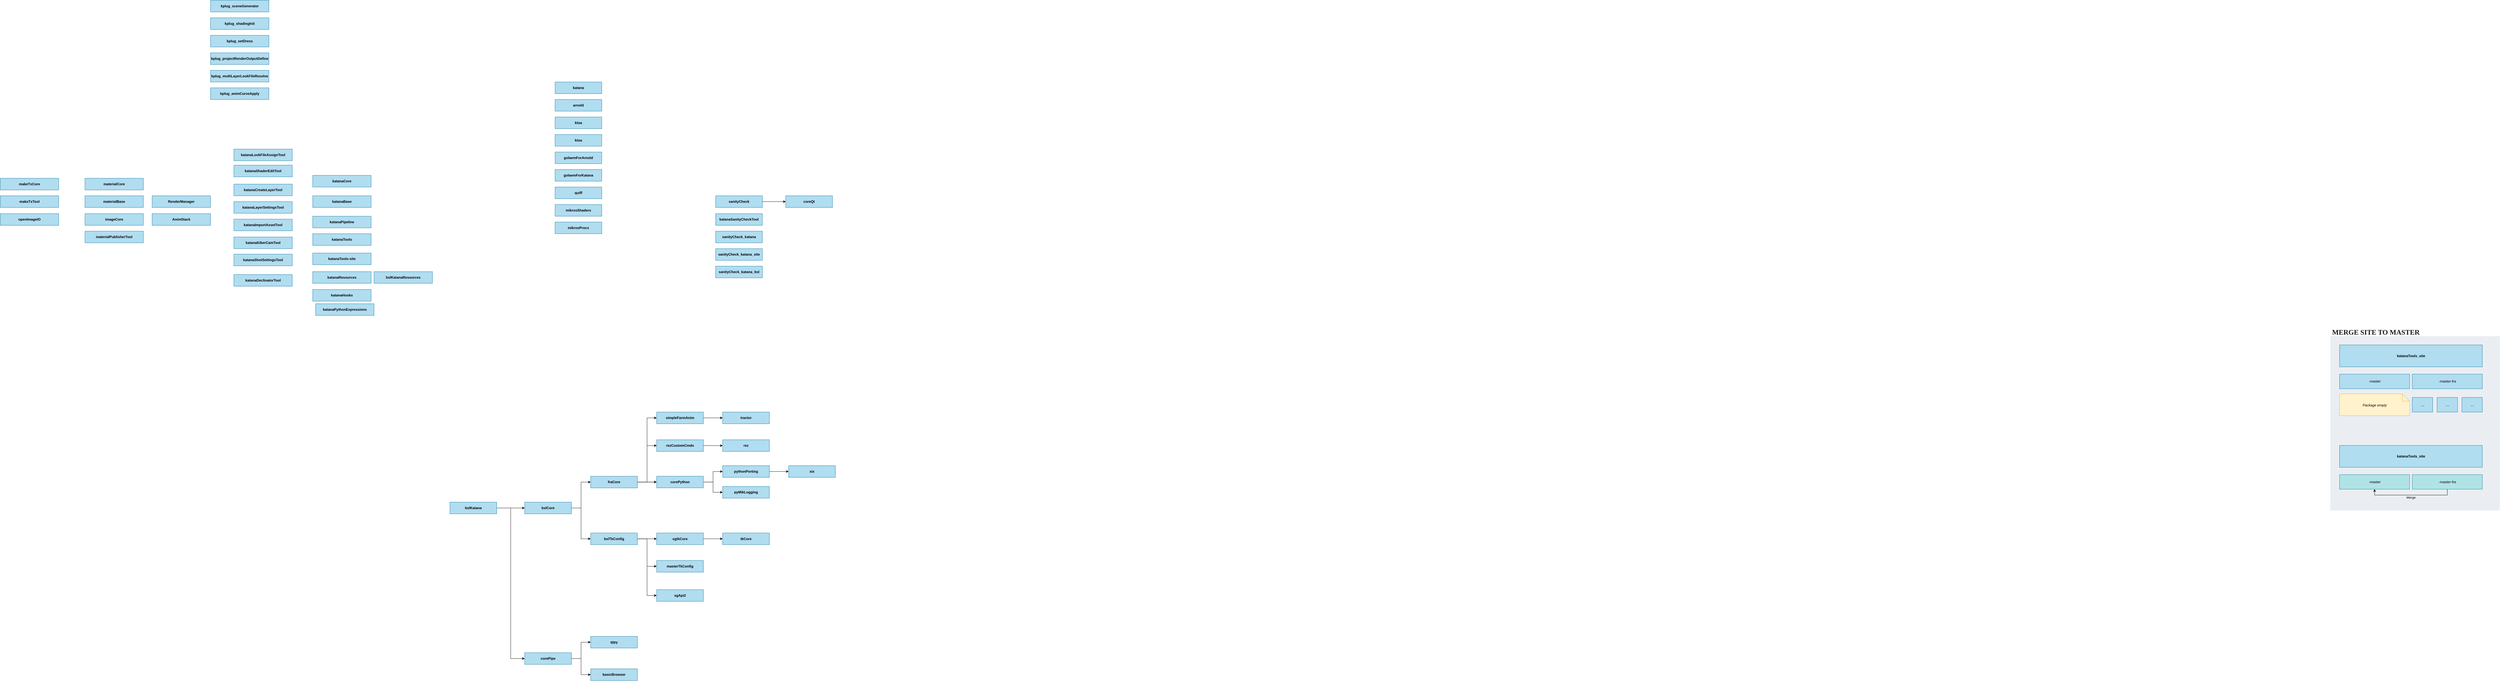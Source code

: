 <mxfile version="20.8.19" type="github">
  <diagram name="Page-1" id="fNj0-TE6Fdqqiyk1-ISK">
    <mxGraphModel dx="2496" dy="2524" grid="1" gridSize="10" guides="1" tooltips="1" connect="1" arrows="1" fold="1" page="0" pageScale="1" pageWidth="827" pageHeight="1169" math="0" shadow="0">
      <root>
        <mxCell id="0" />
        <mxCell id="1" parent="0" />
        <mxCell id="ArCHf40UDOw1Z-b-1YcN-1" value="" style="rounded=0;whiteSpace=wrap;html=1;fontFamily=Montserrat;fontSource=https%3A%2F%2Ffonts.googleapis.com%2Fcss%3Ffamily%3DMontserrat;fontSize=24;fillColor=#bac8d3;strokeColor=none;opacity=30;" parent="1" vertex="1">
          <mxGeometry x="6440" y="-568.75" width="580" height="597.5" as="geometry" />
        </mxCell>
        <mxCell id="ArCHf40UDOw1Z-b-1YcN-2" value="katanaTools_site" style="rounded=0;whiteSpace=wrap;html=1;fillColor=#b1ddf0;strokeColor=#10739e;fontStyle=1" parent="1" vertex="1">
          <mxGeometry x="6471.5" y="-538.75" width="489" height="75" as="geometry" />
        </mxCell>
        <mxCell id="ArCHf40UDOw1Z-b-1YcN-3" value="MERGE SITE TO MASTER" style="text;fillColor=none;align=left;verticalAlign=middle;spacingLeft=4;spacingRight=4;overflow=hidden;points=[[0,0.5],[1,0.5]];portConstraint=eastwest;rotatable=0;whiteSpace=wrap;html=1;fontFamily=Montserrat;fontSource=https%3A%2F%2Ffonts.googleapis.com%2Fcss%3Ffamily%3DMontserrat;fontStyle=1;fontSize=24;fontColor=#1A1A1A;" parent="1" vertex="1">
          <mxGeometry x="6440" y="-598.75" width="320" height="30" as="geometry" />
        </mxCell>
        <mxCell id="ArCHf40UDOw1Z-b-1YcN-4" value="&lt;div style=&quot;text-align: start;&quot;&gt;&lt;span style=&quot;background-color: initial; font-weight: 400;&quot;&gt;-master&lt;/span&gt;&lt;/div&gt;" style="rounded=0;whiteSpace=wrap;html=1;fillColor=#b1ddf0;strokeColor=#10739e;fontStyle=1;fontSize=12;" parent="1" vertex="1">
          <mxGeometry x="6471.5" y="-438.75" width="240" height="50" as="geometry" />
        </mxCell>
        <mxCell id="ArCHf40UDOw1Z-b-1YcN-5" value="&lt;span style=&quot;font-size: 12px; text-align: start; font-weight: normal;&quot;&gt;-master-fra&lt;/span&gt;" style="rounded=0;whiteSpace=wrap;html=1;fillColor=#b1ddf0;strokeColor=#10739e;fontStyle=1;fontSize=12;" parent="1" vertex="1">
          <mxGeometry x="6720.5" y="-438.75" width="240" height="50" as="geometry" />
        </mxCell>
        <mxCell id="ArCHf40UDOw1Z-b-1YcN-6" value="Package empty" style="shape=note2;boundedLbl=1;whiteSpace=wrap;html=1;size=25;verticalAlign=top;align=center;fontFamily=Helvetica;fontSize=12;fillColor=#fff2cc;strokeColor=#d6b656;fontStyle=2;" parent="1" vertex="1">
          <mxGeometry x="6471.5" y="-371.25" width="240" height="75" as="geometry" />
        </mxCell>
        <mxCell id="ArCHf40UDOw1Z-b-1YcN-7" value="&lt;span style=&quot;color: rgb(23, 43, 77); font-family: -apple-system, BlinkMacSystemFont, &amp;quot;Segoe UI&amp;quot;, Roboto, Oxygen, Ubuntu, &amp;quot;Fira Sans&amp;quot;, &amp;quot;Droid Sans&amp;quot;, &amp;quot;Helvetica Neue&amp;quot;, sans-serif; font-size: 14px; text-align: start; font-weight: normal;&quot;&gt;...&lt;/span&gt;" style="rounded=0;whiteSpace=wrap;html=1;fillColor=#b1ddf0;strokeColor=#10739e;fontStyle=1" parent="1" vertex="1">
          <mxGeometry x="6720.5" y="-358.75" width="70" height="50" as="geometry" />
        </mxCell>
        <mxCell id="ArCHf40UDOw1Z-b-1YcN-8" value="&lt;span style=&quot;color: rgb(23, 43, 77); font-family: -apple-system, BlinkMacSystemFont, &amp;quot;Segoe UI&amp;quot;, Roboto, Oxygen, Ubuntu, &amp;quot;Fira Sans&amp;quot;, &amp;quot;Droid Sans&amp;quot;, &amp;quot;Helvetica Neue&amp;quot;, sans-serif; font-size: 14px; text-align: start; font-weight: normal;&quot;&gt;...&lt;/span&gt;" style="rounded=0;whiteSpace=wrap;html=1;fillColor=#b1ddf0;strokeColor=#10739e;fontStyle=1" parent="1" vertex="1">
          <mxGeometry x="6890.5" y="-358.75" width="70" height="50" as="geometry" />
        </mxCell>
        <mxCell id="ArCHf40UDOw1Z-b-1YcN-9" value="&lt;span style=&quot;color: rgb(23, 43, 77); font-family: -apple-system, BlinkMacSystemFont, &amp;quot;Segoe UI&amp;quot;, Roboto, Oxygen, Ubuntu, &amp;quot;Fira Sans&amp;quot;, &amp;quot;Droid Sans&amp;quot;, &amp;quot;Helvetica Neue&amp;quot;, sans-serif; font-size: 14px; text-align: start; font-weight: normal;&quot;&gt;...&lt;/span&gt;" style="rounded=0;whiteSpace=wrap;html=1;fillColor=#b1ddf0;strokeColor=#10739e;fontStyle=1" parent="1" vertex="1">
          <mxGeometry x="6805.5" y="-358.75" width="70" height="50" as="geometry" />
        </mxCell>
        <mxCell id="ArCHf40UDOw1Z-b-1YcN-10" value="katanaTools_site" style="rounded=0;whiteSpace=wrap;html=1;fillColor=#b1ddf0;strokeColor=#10739e;fontStyle=1" parent="1" vertex="1">
          <mxGeometry x="6471.5" y="-194.33" width="489" height="75" as="geometry" />
        </mxCell>
        <mxCell id="ArCHf40UDOw1Z-b-1YcN-11" value="&lt;div style=&quot;text-align: start;&quot;&gt;&lt;span style=&quot;background-color: initial; font-weight: 400;&quot;&gt;-master&lt;/span&gt;&lt;/div&gt;" style="rounded=0;whiteSpace=wrap;html=1;fillColor=#b0e3e6;strokeColor=#0e8088;fontStyle=1;fontSize=12;" parent="1" vertex="1">
          <mxGeometry x="6471.5" y="-94.33" width="240" height="50" as="geometry" />
        </mxCell>
        <mxCell id="ArCHf40UDOw1Z-b-1YcN-12" style="edgeStyle=orthogonalEdgeStyle;rounded=0;orthogonalLoop=1;jettySize=auto;html=1;entryX=0.5;entryY=1;entryDx=0;entryDy=0;exitX=0.5;exitY=1;exitDx=0;exitDy=0;" parent="1" source="ArCHf40UDOw1Z-b-1YcN-14" target="ArCHf40UDOw1Z-b-1YcN-11" edge="1">
          <mxGeometry relative="1" as="geometry" />
        </mxCell>
        <mxCell id="ArCHf40UDOw1Z-b-1YcN-13" value="Merge" style="edgeLabel;html=1;align=center;verticalAlign=middle;resizable=0;points=[];labelBackgroundColor=none;" parent="ArCHf40UDOw1Z-b-1YcN-12" vertex="1" connectable="0">
          <mxGeometry x="0.076" y="1" relative="1" as="geometry">
            <mxPoint x="11" y="7" as="offset" />
          </mxGeometry>
        </mxCell>
        <mxCell id="ArCHf40UDOw1Z-b-1YcN-14" value="&lt;span style=&quot;font-size: 12px; text-align: start; font-weight: normal;&quot;&gt;-master-fra&lt;/span&gt;" style="rounded=0;whiteSpace=wrap;html=1;fillColor=#b0e3e6;strokeColor=#0e8088;fontStyle=1;fontSize=12;" parent="1" vertex="1">
          <mxGeometry x="6720.5" y="-94.33" width="240" height="50" as="geometry" />
        </mxCell>
        <mxCell id="ArCHf40UDOw1Z-b-1YcN-27" style="edgeStyle=orthogonalEdgeStyle;rounded=0;orthogonalLoop=1;jettySize=auto;html=1;entryX=0;entryY=0.5;entryDx=0;entryDy=0;" parent="1" source="ArCHf40UDOw1Z-b-1YcN-15" target="ArCHf40UDOw1Z-b-1YcN-16" edge="1">
          <mxGeometry relative="1" as="geometry" />
        </mxCell>
        <mxCell id="ArCHf40UDOw1Z-b-1YcN-28" style="edgeStyle=orthogonalEdgeStyle;rounded=0;orthogonalLoop=1;jettySize=auto;html=1;entryX=0;entryY=0.5;entryDx=0;entryDy=0;" parent="1" source="ArCHf40UDOw1Z-b-1YcN-15" target="ArCHf40UDOw1Z-b-1YcN-18" edge="1">
          <mxGeometry relative="1" as="geometry" />
        </mxCell>
        <mxCell id="ArCHf40UDOw1Z-b-1YcN-15" value="bslCore" style="rounded=0;whiteSpace=wrap;html=1;fillColor=#b1ddf0;strokeColor=#10739e;fontStyle=1" parent="1" vertex="1">
          <mxGeometry x="256" width="160" height="40" as="geometry" />
        </mxCell>
        <mxCell id="ArCHf40UDOw1Z-b-1YcN-32" value="" style="edgeStyle=orthogonalEdgeStyle;rounded=0;orthogonalLoop=1;jettySize=auto;html=1;" parent="1" source="ArCHf40UDOw1Z-b-1YcN-16" target="ArCHf40UDOw1Z-b-1YcN-31" edge="1">
          <mxGeometry relative="1" as="geometry" />
        </mxCell>
        <mxCell id="ArCHf40UDOw1Z-b-1YcN-48" value="" style="edgeStyle=orthogonalEdgeStyle;rounded=0;orthogonalLoop=1;jettySize=auto;html=1;" parent="1" source="ArCHf40UDOw1Z-b-1YcN-16" target="ArCHf40UDOw1Z-b-1YcN-31" edge="1">
          <mxGeometry relative="1" as="geometry" />
        </mxCell>
        <mxCell id="ArCHf40UDOw1Z-b-1YcN-53" style="edgeStyle=orthogonalEdgeStyle;rounded=0;orthogonalLoop=1;jettySize=auto;html=1;entryX=0;entryY=0.5;entryDx=0;entryDy=0;" parent="1" source="ArCHf40UDOw1Z-b-1YcN-16" target="ArCHf40UDOw1Z-b-1YcN-51" edge="1">
          <mxGeometry relative="1" as="geometry" />
        </mxCell>
        <mxCell id="ArCHf40UDOw1Z-b-1YcN-54" style="edgeStyle=orthogonalEdgeStyle;rounded=0;orthogonalLoop=1;jettySize=auto;html=1;entryX=0;entryY=0.5;entryDx=0;entryDy=0;" parent="1" source="ArCHf40UDOw1Z-b-1YcN-16" target="ArCHf40UDOw1Z-b-1YcN-24" edge="1">
          <mxGeometry relative="1" as="geometry" />
        </mxCell>
        <mxCell id="ArCHf40UDOw1Z-b-1YcN-16" value="fraCore" style="rounded=0;whiteSpace=wrap;html=1;fillColor=#b1ddf0;strokeColor=#10739e;fontStyle=1" parent="1" vertex="1">
          <mxGeometry x="482" y="-88.75" width="160" height="40" as="geometry" />
        </mxCell>
        <mxCell id="ArCHf40UDOw1Z-b-1YcN-30" value="" style="edgeStyle=orthogonalEdgeStyle;rounded=0;orthogonalLoop=1;jettySize=auto;html=1;" parent="1" source="ArCHf40UDOw1Z-b-1YcN-18" target="ArCHf40UDOw1Z-b-1YcN-29" edge="1">
          <mxGeometry relative="1" as="geometry" />
        </mxCell>
        <mxCell id="ArCHf40UDOw1Z-b-1YcN-57" style="edgeStyle=orthogonalEdgeStyle;rounded=0;orthogonalLoop=1;jettySize=auto;html=1;entryX=0;entryY=0.5;entryDx=0;entryDy=0;" parent="1" source="ArCHf40UDOw1Z-b-1YcN-18" target="ArCHf40UDOw1Z-b-1YcN-55" edge="1">
          <mxGeometry relative="1" as="geometry" />
        </mxCell>
        <mxCell id="ArCHf40UDOw1Z-b-1YcN-58" style="edgeStyle=orthogonalEdgeStyle;rounded=0;orthogonalLoop=1;jettySize=auto;html=1;entryX=0;entryY=0.5;entryDx=0;entryDy=0;" parent="1" source="ArCHf40UDOw1Z-b-1YcN-18" target="ArCHf40UDOw1Z-b-1YcN-56" edge="1">
          <mxGeometry relative="1" as="geometry" />
        </mxCell>
        <mxCell id="ArCHf40UDOw1Z-b-1YcN-18" value="bslTkConfig" style="rounded=0;whiteSpace=wrap;html=1;fillColor=#b1ddf0;strokeColor=#10739e;fontStyle=1" parent="1" vertex="1">
          <mxGeometry x="482" y="105.67" width="160" height="40" as="geometry" />
        </mxCell>
        <mxCell id="ArCHf40UDOw1Z-b-1YcN-19" value="katana" style="rounded=0;whiteSpace=wrap;html=1;fillColor=#b1ddf0;strokeColor=#10739e;fontStyle=1" parent="1" vertex="1">
          <mxGeometry x="360" y="-1440" width="160" height="40" as="geometry" />
        </mxCell>
        <mxCell id="ArCHf40UDOw1Z-b-1YcN-21" value="arnold" style="rounded=0;whiteSpace=wrap;html=1;fillColor=#b1ddf0;strokeColor=#10739e;fontStyle=1" parent="1" vertex="1">
          <mxGeometry x="360" y="-1380" width="160" height="40" as="geometry" />
        </mxCell>
        <mxCell id="ArCHf40UDOw1Z-b-1YcN-22" value="ktoa" style="rounded=0;whiteSpace=wrap;html=1;fillColor=#b1ddf0;strokeColor=#10739e;fontStyle=1" parent="1" vertex="1">
          <mxGeometry x="360" y="-1320" width="160" height="40" as="geometry" />
        </mxCell>
        <mxCell id="ArCHf40UDOw1Z-b-1YcN-23" value="tractor" style="rounded=0;whiteSpace=wrap;html=1;fillColor=#b1ddf0;strokeColor=#10739e;fontStyle=1" parent="1" vertex="1">
          <mxGeometry x="934" y="-308.75" width="160" height="40" as="geometry" />
        </mxCell>
        <mxCell id="ArCHf40UDOw1Z-b-1YcN-60" style="edgeStyle=orthogonalEdgeStyle;rounded=0;orthogonalLoop=1;jettySize=auto;html=1;entryX=0;entryY=0.5;entryDx=0;entryDy=0;" parent="1" source="ArCHf40UDOw1Z-b-1YcN-24" target="ArCHf40UDOw1Z-b-1YcN-23" edge="1">
          <mxGeometry relative="1" as="geometry" />
        </mxCell>
        <mxCell id="ArCHf40UDOw1Z-b-1YcN-24" value="simpleFarmAnim" style="rounded=0;whiteSpace=wrap;html=1;fillColor=#b1ddf0;strokeColor=#10739e;fontStyle=1" parent="1" vertex="1">
          <mxGeometry x="708" y="-308.75" width="160" height="40" as="geometry" />
        </mxCell>
        <mxCell id="ArCHf40UDOw1Z-b-1YcN-59" style="edgeStyle=orthogonalEdgeStyle;rounded=0;orthogonalLoop=1;jettySize=auto;html=1;entryX=0;entryY=0.5;entryDx=0;entryDy=0;" parent="1" source="ArCHf40UDOw1Z-b-1YcN-25" target="ArCHf40UDOw1Z-b-1YcN-15" edge="1">
          <mxGeometry relative="1" as="geometry" />
        </mxCell>
        <mxCell id="EVRE5EcxyL9VyUtN3MJP-7" style="edgeStyle=orthogonalEdgeStyle;rounded=0;orthogonalLoop=1;jettySize=auto;html=1;entryX=0;entryY=0.5;entryDx=0;entryDy=0;" edge="1" parent="1" source="ArCHf40UDOw1Z-b-1YcN-25" target="EVRE5EcxyL9VyUtN3MJP-6">
          <mxGeometry relative="1" as="geometry" />
        </mxCell>
        <mxCell id="ArCHf40UDOw1Z-b-1YcN-25" value="bslKatana" style="rounded=0;whiteSpace=wrap;html=1;fillColor=#b1ddf0;strokeColor=#10739e;fontStyle=1" parent="1" vertex="1">
          <mxGeometry width="160" height="40" as="geometry" />
        </mxCell>
        <mxCell id="ArCHf40UDOw1Z-b-1YcN-38" value="" style="edgeStyle=orthogonalEdgeStyle;rounded=0;orthogonalLoop=1;jettySize=auto;html=1;" parent="1" source="ArCHf40UDOw1Z-b-1YcN-29" target="ArCHf40UDOw1Z-b-1YcN-37" edge="1">
          <mxGeometry relative="1" as="geometry" />
        </mxCell>
        <mxCell id="ArCHf40UDOw1Z-b-1YcN-29" value="sgtkCore" style="rounded=0;whiteSpace=wrap;html=1;fillColor=#b1ddf0;strokeColor=#10739e;fontStyle=1" parent="1" vertex="1">
          <mxGeometry x="708" y="105.67" width="160" height="40" as="geometry" />
        </mxCell>
        <mxCell id="ArCHf40UDOw1Z-b-1YcN-43" value="" style="edgeStyle=orthogonalEdgeStyle;rounded=0;orthogonalLoop=1;jettySize=auto;html=1;entryX=0;entryY=0.5;entryDx=0;entryDy=0;" parent="1" source="ArCHf40UDOw1Z-b-1YcN-31" target="ArCHf40UDOw1Z-b-1YcN-33" edge="1">
          <mxGeometry relative="1" as="geometry" />
        </mxCell>
        <mxCell id="ArCHf40UDOw1Z-b-1YcN-45" value="" style="edgeStyle=orthogonalEdgeStyle;rounded=0;orthogonalLoop=1;jettySize=auto;html=1;" parent="1" source="ArCHf40UDOw1Z-b-1YcN-31" target="ArCHf40UDOw1Z-b-1YcN-44" edge="1">
          <mxGeometry relative="1" as="geometry" />
        </mxCell>
        <mxCell id="ArCHf40UDOw1Z-b-1YcN-31" value="corePython" style="rounded=0;whiteSpace=wrap;html=1;fillColor=#b1ddf0;strokeColor=#10739e;fontStyle=1" parent="1" vertex="1">
          <mxGeometry x="708" y="-88.95" width="160" height="40" as="geometry" />
        </mxCell>
        <mxCell id="ArCHf40UDOw1Z-b-1YcN-36" value="" style="edgeStyle=orthogonalEdgeStyle;rounded=0;orthogonalLoop=1;jettySize=auto;html=1;" parent="1" source="ArCHf40UDOw1Z-b-1YcN-33" target="ArCHf40UDOw1Z-b-1YcN-35" edge="1">
          <mxGeometry relative="1" as="geometry" />
        </mxCell>
        <mxCell id="ArCHf40UDOw1Z-b-1YcN-33" value="pythonPorting" style="rounded=0;whiteSpace=wrap;html=1;fillColor=#b1ddf0;strokeColor=#10739e;fontStyle=1" parent="1" vertex="1">
          <mxGeometry x="934" y="-124.95" width="160" height="40" as="geometry" />
        </mxCell>
        <mxCell id="ArCHf40UDOw1Z-b-1YcN-35" value="six" style="rounded=0;whiteSpace=wrap;html=1;fillColor=#b1ddf0;strokeColor=#10739e;fontStyle=1" parent="1" vertex="1">
          <mxGeometry x="1160" y="-124.95" width="160" height="40" as="geometry" />
        </mxCell>
        <mxCell id="ArCHf40UDOw1Z-b-1YcN-37" value="tkCore" style="rounded=0;whiteSpace=wrap;html=1;fillColor=#b1ddf0;strokeColor=#10739e;fontStyle=1" parent="1" vertex="1">
          <mxGeometry x="934" y="105.67" width="160" height="40" as="geometry" />
        </mxCell>
        <mxCell id="ArCHf40UDOw1Z-b-1YcN-44" value="pyMikLogging" style="rounded=0;whiteSpace=wrap;html=1;fillColor=#b1ddf0;strokeColor=#10739e;fontStyle=1" parent="1" vertex="1">
          <mxGeometry x="934" y="-53.7" width="160" height="40" as="geometry" />
        </mxCell>
        <mxCell id="ArCHf40UDOw1Z-b-1YcN-46" value="rez" style="rounded=0;whiteSpace=wrap;html=1;fillColor=#b1ddf0;strokeColor=#10739e;fontStyle=1" parent="1" vertex="1">
          <mxGeometry x="934" y="-213.75" width="160" height="40" as="geometry" />
        </mxCell>
        <mxCell id="ArCHf40UDOw1Z-b-1YcN-52" style="edgeStyle=orthogonalEdgeStyle;rounded=0;orthogonalLoop=1;jettySize=auto;html=1;entryX=0;entryY=0.5;entryDx=0;entryDy=0;" parent="1" source="ArCHf40UDOw1Z-b-1YcN-51" target="ArCHf40UDOw1Z-b-1YcN-46" edge="1">
          <mxGeometry relative="1" as="geometry" />
        </mxCell>
        <mxCell id="ArCHf40UDOw1Z-b-1YcN-51" value="rezCustomCmds" style="rounded=0;whiteSpace=wrap;html=1;fillColor=#b1ddf0;strokeColor=#10739e;fontStyle=1" parent="1" vertex="1">
          <mxGeometry x="708" y="-213.75" width="160" height="40" as="geometry" />
        </mxCell>
        <mxCell id="ArCHf40UDOw1Z-b-1YcN-55" value="masterTkConfig" style="rounded=0;whiteSpace=wrap;html=1;fillColor=#b1ddf0;strokeColor=#10739e;fontStyle=1" parent="1" vertex="1">
          <mxGeometry x="708" y="200" width="160" height="40" as="geometry" />
        </mxCell>
        <mxCell id="ArCHf40UDOw1Z-b-1YcN-56" value="sgApi2" style="rounded=0;whiteSpace=wrap;html=1;fillColor=#b1ddf0;strokeColor=#10739e;fontStyle=1" parent="1" vertex="1">
          <mxGeometry x="708" y="300" width="160" height="40" as="geometry" />
        </mxCell>
        <mxCell id="ArCHf40UDOw1Z-b-1YcN-61" value="katanaCore" style="rounded=0;whiteSpace=wrap;html=1;fillColor=#b1ddf0;strokeColor=#10739e;fontStyle=1" parent="1" vertex="1">
          <mxGeometry x="-470" y="-1120" width="200" height="40" as="geometry" />
        </mxCell>
        <mxCell id="ArCHf40UDOw1Z-b-1YcN-62" value="katanaBase" style="rounded=0;whiteSpace=wrap;html=1;fillColor=#b1ddf0;strokeColor=#10739e;fontStyle=1" parent="1" vertex="1">
          <mxGeometry x="-470" y="-1050" width="200" height="40" as="geometry" />
        </mxCell>
        <mxCell id="ArCHf40UDOw1Z-b-1YcN-63" value="katanaPipeline" style="rounded=0;whiteSpace=wrap;html=1;fillColor=#b1ddf0;strokeColor=#10739e;fontStyle=1" parent="1" vertex="1">
          <mxGeometry x="-470" y="-980" width="200" height="40" as="geometry" />
        </mxCell>
        <mxCell id="ArCHf40UDOw1Z-b-1YcN-66" value="quiff" style="rounded=0;whiteSpace=wrap;html=1;fillColor=#b1ddf0;strokeColor=#10739e;fontStyle=1" parent="1" vertex="1">
          <mxGeometry x="360" y="-1080" width="160" height="40" as="geometry" />
        </mxCell>
        <mxCell id="ArCHf40UDOw1Z-b-1YcN-67" value="katanaTools" style="rounded=0;whiteSpace=wrap;html=1;fillColor=#b1ddf0;strokeColor=#10739e;fontStyle=1" parent="1" vertex="1">
          <mxGeometry x="-470" y="-920" width="200" height="40" as="geometry" />
        </mxCell>
        <mxCell id="ArCHf40UDOw1Z-b-1YcN-68" value="katanaTools-site" style="rounded=0;whiteSpace=wrap;html=1;fillColor=#b1ddf0;strokeColor=#10739e;fontStyle=1" parent="1" vertex="1">
          <mxGeometry x="-470" y="-853.75" width="200" height="40" as="geometry" />
        </mxCell>
        <mxCell id="ArCHf40UDOw1Z-b-1YcN-69" value="katanaResources" style="rounded=0;whiteSpace=wrap;html=1;fillColor=#b1ddf0;strokeColor=#10739e;fontStyle=1" parent="1" vertex="1">
          <mxGeometry x="-470" y="-790" width="200" height="40" as="geometry" />
        </mxCell>
        <mxCell id="ArCHf40UDOw1Z-b-1YcN-73" value="basicBrowser" style="rounded=0;whiteSpace=wrap;html=1;fillColor=#b1ddf0;strokeColor=#10739e;fontStyle=1" parent="1" vertex="1">
          <mxGeometry x="482" y="571.25" width="160" height="40" as="geometry" />
        </mxCell>
        <mxCell id="ArCHf40UDOw1Z-b-1YcN-74" value="mikrosShaders" style="rounded=0;whiteSpace=wrap;html=1;fillColor=#b1ddf0;strokeColor=#10739e;fontStyle=1" parent="1" vertex="1">
          <mxGeometry x="360" y="-1020" width="160" height="40" as="geometry" />
        </mxCell>
        <mxCell id="ArCHf40UDOw1Z-b-1YcN-75" value="katanaCreateLayerTool" style="rounded=0;whiteSpace=wrap;html=1;fillColor=#b1ddf0;strokeColor=#10739e;fontStyle=1" parent="1" vertex="1">
          <mxGeometry x="-740" y="-1090" width="200" height="40" as="geometry" />
        </mxCell>
        <mxCell id="ArCHf40UDOw1Z-b-1YcN-76" value="katanaLayerSettingsTool" style="rounded=0;whiteSpace=wrap;html=1;fillColor=#b1ddf0;strokeColor=#10739e;fontStyle=1" parent="1" vertex="1">
          <mxGeometry x="-740" y="-1030" width="200" height="40" as="geometry" />
        </mxCell>
        <mxCell id="ArCHf40UDOw1Z-b-1YcN-77" value="katanaImportAssetTool" style="rounded=0;whiteSpace=wrap;html=1;fillColor=#b1ddf0;strokeColor=#10739e;fontStyle=1" parent="1" vertex="1">
          <mxGeometry x="-740" y="-970" width="200" height="40" as="geometry" />
        </mxCell>
        <mxCell id="ArCHf40UDOw1Z-b-1YcN-78" value="katanaIUberCamTool" style="rounded=0;whiteSpace=wrap;html=1;fillColor=#b1ddf0;strokeColor=#10739e;fontStyle=1" parent="1" vertex="1">
          <mxGeometry x="-740" y="-908.75" width="200" height="40" as="geometry" />
        </mxCell>
        <mxCell id="ArCHf40UDOw1Z-b-1YcN-79" value="katanaShotSettingsTool" style="rounded=0;whiteSpace=wrap;html=1;fillColor=#b1ddf0;strokeColor=#10739e;fontStyle=1" parent="1" vertex="1">
          <mxGeometry x="-740" y="-850" width="200" height="40" as="geometry" />
        </mxCell>
        <mxCell id="ArCHf40UDOw1Z-b-1YcN-80" value="kplug_sceneGenerator" style="rounded=0;whiteSpace=wrap;html=1;fillColor=#b1ddf0;strokeColor=#10739e;fontStyle=1" parent="1" vertex="1">
          <mxGeometry x="-820" y="-1720" width="200" height="40" as="geometry" />
        </mxCell>
        <mxCell id="ArCHf40UDOw1Z-b-1YcN-81" value="RenderManager" style="rounded=0;whiteSpace=wrap;html=1;fillColor=#b1ddf0;strokeColor=#10739e;fontStyle=1" parent="1" vertex="1">
          <mxGeometry x="-1020" y="-1050" width="200" height="40" as="geometry" />
        </mxCell>
        <mxCell id="ArCHf40UDOw1Z-b-1YcN-83" value="AnimStack" style="rounded=0;whiteSpace=wrap;html=1;fillColor=#b1ddf0;strokeColor=#10739e;fontStyle=1" parent="1" vertex="1">
          <mxGeometry x="-1020" y="-988.75" width="200" height="40" as="geometry" />
        </mxCell>
        <mxCell id="ArCHf40UDOw1Z-b-1YcN-84" value="katanaPythonExpressions" style="rounded=0;whiteSpace=wrap;html=1;fillColor=#b1ddf0;strokeColor=#10739e;fontStyle=1" parent="1" vertex="1">
          <mxGeometry x="-460" y="-680" width="200" height="40" as="geometry" />
        </mxCell>
        <mxCell id="ArCHf40UDOw1Z-b-1YcN-85" value="katanaHooks" style="rounded=0;whiteSpace=wrap;html=1;fillColor=#b1ddf0;strokeColor=#10739e;fontStyle=1" parent="1" vertex="1">
          <mxGeometry x="-470" y="-728.75" width="200" height="40" as="geometry" />
        </mxCell>
        <mxCell id="ArCHf40UDOw1Z-b-1YcN-86" value="materialCore" style="rounded=0;whiteSpace=wrap;html=1;fillColor=#b1ddf0;strokeColor=#10739e;fontStyle=1" parent="1" vertex="1">
          <mxGeometry x="-1250" y="-1110" width="200" height="40" as="geometry" />
        </mxCell>
        <mxCell id="ArCHf40UDOw1Z-b-1YcN-87" value="materialBase" style="rounded=0;whiteSpace=wrap;html=1;fillColor=#b1ddf0;strokeColor=#10739e;fontStyle=1" parent="1" vertex="1">
          <mxGeometry x="-1250" y="-1050" width="200" height="40" as="geometry" />
        </mxCell>
        <mxCell id="ArCHf40UDOw1Z-b-1YcN-88" value="imageCore" style="rounded=0;whiteSpace=wrap;html=1;fillColor=#b1ddf0;strokeColor=#10739e;fontStyle=1" parent="1" vertex="1">
          <mxGeometry x="-1250" y="-988.75" width="200" height="40" as="geometry" />
        </mxCell>
        <mxCell id="ArCHf40UDOw1Z-b-1YcN-89" value="materialPublisherTool" style="rounded=0;whiteSpace=wrap;html=1;fillColor=#b1ddf0;strokeColor=#10739e;fontStyle=1" parent="1" vertex="1">
          <mxGeometry x="-1250" y="-928.75" width="200" height="40" as="geometry" />
        </mxCell>
        <mxCell id="EVRE5EcxyL9VyUtN3MJP-1" value="makeTxCore" style="rounded=0;whiteSpace=wrap;html=1;fillColor=#b1ddf0;strokeColor=#10739e;fontStyle=1" vertex="1" parent="1">
          <mxGeometry x="-1540" y="-1110" width="200" height="40" as="geometry" />
        </mxCell>
        <mxCell id="EVRE5EcxyL9VyUtN3MJP-2" value="makeTxTool" style="rounded=0;whiteSpace=wrap;html=1;fillColor=#b1ddf0;strokeColor=#10739e;fontStyle=1" vertex="1" parent="1">
          <mxGeometry x="-1540" y="-1050" width="200" height="40" as="geometry" />
        </mxCell>
        <mxCell id="EVRE5EcxyL9VyUtN3MJP-3" value="openImageIO" style="rounded=0;whiteSpace=wrap;html=1;fillColor=#b1ddf0;strokeColor=#10739e;fontStyle=1" vertex="1" parent="1">
          <mxGeometry x="-1540" y="-988.75" width="200" height="40" as="geometry" />
        </mxCell>
        <mxCell id="EVRE5EcxyL9VyUtN3MJP-4" value="bslKatanaResources" style="rounded=0;whiteSpace=wrap;html=1;fillColor=#b1ddf0;strokeColor=#10739e;fontStyle=1" vertex="1" parent="1">
          <mxGeometry x="-260" y="-790" width="200" height="40" as="geometry" />
        </mxCell>
        <mxCell id="EVRE5EcxyL9VyUtN3MJP-8" style="edgeStyle=orthogonalEdgeStyle;rounded=0;orthogonalLoop=1;jettySize=auto;html=1;entryX=0;entryY=0.5;entryDx=0;entryDy=0;" edge="1" parent="1" source="EVRE5EcxyL9VyUtN3MJP-6" target="ArCHf40UDOw1Z-b-1YcN-73">
          <mxGeometry relative="1" as="geometry" />
        </mxCell>
        <mxCell id="EVRE5EcxyL9VyUtN3MJP-10" style="edgeStyle=orthogonalEdgeStyle;rounded=0;orthogonalLoop=1;jettySize=auto;html=1;entryX=0;entryY=0.5;entryDx=0;entryDy=0;" edge="1" parent="1" source="EVRE5EcxyL9VyUtN3MJP-6" target="EVRE5EcxyL9VyUtN3MJP-9">
          <mxGeometry relative="1" as="geometry" />
        </mxCell>
        <mxCell id="EVRE5EcxyL9VyUtN3MJP-6" value="corePipe" style="rounded=0;whiteSpace=wrap;html=1;fillColor=#b1ddf0;strokeColor=#10739e;fontStyle=1" vertex="1" parent="1">
          <mxGeometry x="256" y="516" width="160" height="40" as="geometry" />
        </mxCell>
        <mxCell id="EVRE5EcxyL9VyUtN3MJP-9" value="qtpy" style="rounded=0;whiteSpace=wrap;html=1;fillColor=#b1ddf0;strokeColor=#10739e;fontStyle=1" vertex="1" parent="1">
          <mxGeometry x="482" y="460" width="160" height="40" as="geometry" />
        </mxCell>
        <mxCell id="EVRE5EcxyL9VyUtN3MJP-19" value="kplug_multiLayerLookFileResolve" style="rounded=0;html=1;fillColor=#b1ddf0;strokeColor=#10739e;fontStyle=1;whiteSpace=wrap;" vertex="1" parent="1">
          <mxGeometry x="-820" y="-1480" width="200" height="40" as="geometry" />
        </mxCell>
        <mxCell id="EVRE5EcxyL9VyUtN3MJP-23" value="kplug_projectRenderOutputDefine" style="rounded=0;html=1;fillColor=#b1ddf0;strokeColor=#10739e;fontStyle=1;whiteSpace=wrap;" vertex="1" parent="1">
          <mxGeometry x="-820" y="-1540" width="200" height="40" as="geometry" />
        </mxCell>
        <mxCell id="EVRE5EcxyL9VyUtN3MJP-24" value="kplug_setDress" style="rounded=0;html=1;fillColor=#b1ddf0;strokeColor=#10739e;fontStyle=1;whiteSpace=wrap;" vertex="1" parent="1">
          <mxGeometry x="-820" y="-1600" width="200" height="40" as="geometry" />
        </mxCell>
        <mxCell id="EVRE5EcxyL9VyUtN3MJP-25" value="kplug_shadingInit" style="rounded=0;whiteSpace=wrap;html=1;fillColor=#b1ddf0;strokeColor=#10739e;fontStyle=1" vertex="1" parent="1">
          <mxGeometry x="-820" y="-1660" width="200" height="40" as="geometry" />
        </mxCell>
        <mxCell id="EVRE5EcxyL9VyUtN3MJP-26" value="katanaShaderEditTool" style="rounded=0;whiteSpace=wrap;html=1;fillColor=#b1ddf0;strokeColor=#10739e;fontStyle=1" vertex="1" parent="1">
          <mxGeometry x="-740" y="-1155" width="200" height="40" as="geometry" />
        </mxCell>
        <mxCell id="EVRE5EcxyL9VyUtN3MJP-27" value="katanaLookFileAssignTool" style="rounded=0;whiteSpace=wrap;html=1;fillColor=#b1ddf0;strokeColor=#10739e;fontStyle=1" vertex="1" parent="1">
          <mxGeometry x="-740" y="-1210" width="200" height="40" as="geometry" />
        </mxCell>
        <mxCell id="EVRE5EcxyL9VyUtN3MJP-28" value="kplug_animCurveApply" style="rounded=0;html=1;fillColor=#b1ddf0;strokeColor=#10739e;fontStyle=1;whiteSpace=wrap;" vertex="1" parent="1">
          <mxGeometry x="-820" y="-1420" width="200" height="40" as="geometry" />
        </mxCell>
        <mxCell id="EVRE5EcxyL9VyUtN3MJP-29" value="katanaDeclinatorTool" style="rounded=0;whiteSpace=wrap;html=1;fillColor=#b1ddf0;strokeColor=#10739e;fontStyle=1" vertex="1" parent="1">
          <mxGeometry x="-740" y="-780" width="200" height="40" as="geometry" />
        </mxCell>
        <mxCell id="EVRE5EcxyL9VyUtN3MJP-30" value="" style="group" vertex="1" connectable="0" parent="1">
          <mxGeometry x="910" y="-1050" width="400" height="281.25" as="geometry" />
        </mxCell>
        <mxCell id="ArCHf40UDOw1Z-b-1YcN-64" value="sanityCheck" style="rounded=0;whiteSpace=wrap;html=1;fillColor=#b1ddf0;strokeColor=#10739e;fontStyle=1" parent="EVRE5EcxyL9VyUtN3MJP-30" vertex="1">
          <mxGeometry width="160" height="40" as="geometry" />
        </mxCell>
        <mxCell id="ArCHf40UDOw1Z-b-1YcN-65" value="sanityCheck_katana" style="rounded=0;whiteSpace=wrap;html=1;fillColor=#b1ddf0;strokeColor=#10739e;fontStyle=1" parent="EVRE5EcxyL9VyUtN3MJP-30" vertex="1">
          <mxGeometry y="121.25" width="160" height="40" as="geometry" />
        </mxCell>
        <mxCell id="ArCHf40UDOw1Z-b-1YcN-71" value="katanaSanityCheckTool" style="rounded=0;whiteSpace=wrap;html=1;fillColor=#b1ddf0;strokeColor=#10739e;fontStyle=1" parent="EVRE5EcxyL9VyUtN3MJP-30" vertex="1">
          <mxGeometry y="61.25" width="160" height="40" as="geometry" />
        </mxCell>
        <mxCell id="EVRE5EcxyL9VyUtN3MJP-12" value="sanityCheck_katana_site" style="rounded=0;whiteSpace=wrap;html=1;fillColor=#b1ddf0;strokeColor=#10739e;fontStyle=1" vertex="1" parent="EVRE5EcxyL9VyUtN3MJP-30">
          <mxGeometry y="181.25" width="160" height="40" as="geometry" />
        </mxCell>
        <mxCell id="EVRE5EcxyL9VyUtN3MJP-13" value="sanityCheck_katana_bsl" style="rounded=0;whiteSpace=wrap;html=1;fillColor=#b1ddf0;strokeColor=#10739e;fontStyle=1" vertex="1" parent="EVRE5EcxyL9VyUtN3MJP-30">
          <mxGeometry y="241.25" width="160" height="40" as="geometry" />
        </mxCell>
        <mxCell id="EVRE5EcxyL9VyUtN3MJP-14" value="coreQt" style="rounded=0;whiteSpace=wrap;html=1;fillColor=#b1ddf0;strokeColor=#10739e;fontStyle=1" vertex="1" parent="EVRE5EcxyL9VyUtN3MJP-30">
          <mxGeometry x="240" width="160" height="40" as="geometry" />
        </mxCell>
        <mxCell id="EVRE5EcxyL9VyUtN3MJP-15" style="edgeStyle=orthogonalEdgeStyle;rounded=0;orthogonalLoop=1;jettySize=auto;html=1;entryX=0;entryY=0.5;entryDx=0;entryDy=0;" edge="1" parent="EVRE5EcxyL9VyUtN3MJP-30" source="ArCHf40UDOw1Z-b-1YcN-64" target="EVRE5EcxyL9VyUtN3MJP-14">
          <mxGeometry relative="1" as="geometry" />
        </mxCell>
        <mxCell id="EVRE5EcxyL9VyUtN3MJP-34" value="ktoa" style="rounded=0;whiteSpace=wrap;html=1;fillColor=#b1ddf0;strokeColor=#10739e;fontStyle=1" vertex="1" parent="1">
          <mxGeometry x="360" y="-1260" width="160" height="40" as="geometry" />
        </mxCell>
        <mxCell id="EVRE5EcxyL9VyUtN3MJP-35" value="golaemForKatana" style="rounded=0;whiteSpace=wrap;html=1;fillColor=#b1ddf0;strokeColor=#10739e;fontStyle=1" vertex="1" parent="1">
          <mxGeometry x="360" y="-1140" width="160" height="40" as="geometry" />
        </mxCell>
        <mxCell id="EVRE5EcxyL9VyUtN3MJP-36" value="golaemForArnold" style="rounded=0;whiteSpace=wrap;html=1;fillColor=#b1ddf0;strokeColor=#10739e;fontStyle=1" vertex="1" parent="1">
          <mxGeometry x="360" y="-1200" width="160" height="40" as="geometry" />
        </mxCell>
        <mxCell id="EVRE5EcxyL9VyUtN3MJP-37" value="mikrosProcs" style="rounded=0;whiteSpace=wrap;html=1;fillColor=#b1ddf0;strokeColor=#10739e;fontStyle=1" vertex="1" parent="1">
          <mxGeometry x="360" y="-960" width="160" height="40" as="geometry" />
        </mxCell>
      </root>
    </mxGraphModel>
  </diagram>
</mxfile>
